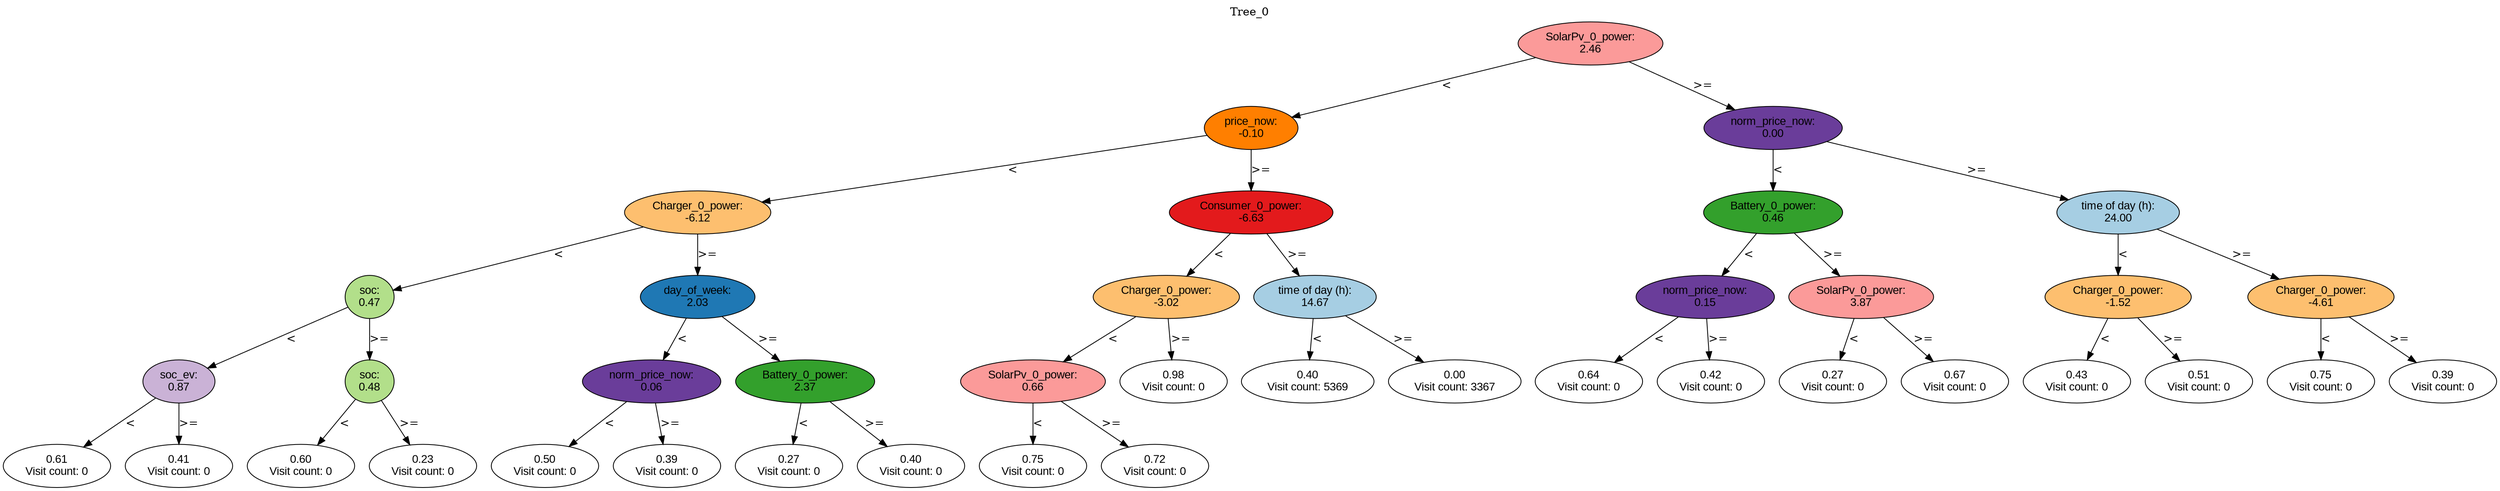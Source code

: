 digraph BST {
    node [fontname="Arial" style=filled colorscheme=paired12];
    0 [ label = "SolarPv_0_power:
2.46" fillcolor=5];
    1 [ label = "price_now:
-0.10" fillcolor=8];
    2 [ label = "Charger_0_power:
-6.12" fillcolor=7];
    3 [ label = "soc:
0.47" fillcolor=3];
    4 [ label = "soc_ev:
0.87" fillcolor=9];
    5 [ label = "0.61
Visit count: 0" fillcolor=white];
    6 [ label = "0.41
Visit count: 0" fillcolor=white];
    7 [ label = "soc:
0.48" fillcolor=3];
    8 [ label = "0.60
Visit count: 0" fillcolor=white];
    9 [ label = "0.23
Visit count: 0" fillcolor=white];
    10 [ label = "day_of_week:
2.03" fillcolor=2];
    11 [ label = "norm_price_now:
0.06" fillcolor=10];
    12 [ label = "0.50
Visit count: 0" fillcolor=white];
    13 [ label = "0.39
Visit count: 0" fillcolor=white];
    14 [ label = "Battery_0_power:
2.37" fillcolor=4];
    15 [ label = "0.27
Visit count: 0" fillcolor=white];
    16 [ label = "0.40
Visit count: 0" fillcolor=white];
    17 [ label = "Consumer_0_power:
-6.63" fillcolor=6];
    18 [ label = "Charger_0_power:
-3.02" fillcolor=7];
    19 [ label = "SolarPv_0_power:
0.66" fillcolor=5];
    20 [ label = "0.75
Visit count: 0" fillcolor=white];
    21 [ label = "0.72
Visit count: 0" fillcolor=white];
    22 [ label = "0.98
Visit count: 0" fillcolor=white];
    23 [ label = "time of day (h):
14.67" fillcolor=1];
    24 [ label = "0.40
Visit count: 5369" fillcolor=white];
    25 [ label = "0.00
Visit count: 3367" fillcolor=white];
    26 [ label = "norm_price_now:
0.00" fillcolor=10];
    27 [ label = "Battery_0_power:
0.46" fillcolor=4];
    28 [ label = "norm_price_now:
0.15" fillcolor=10];
    29 [ label = "0.64
Visit count: 0" fillcolor=white];
    30 [ label = "0.42
Visit count: 0" fillcolor=white];
    31 [ label = "SolarPv_0_power:
3.87" fillcolor=5];
    32 [ label = "0.27
Visit count: 0" fillcolor=white];
    33 [ label = "0.67
Visit count: 0" fillcolor=white];
    34 [ label = "time of day (h):
24.00" fillcolor=1];
    35 [ label = "Charger_0_power:
-1.52" fillcolor=7];
    36 [ label = "0.43
Visit count: 0" fillcolor=white];
    37 [ label = "0.51
Visit count: 0" fillcolor=white];
    38 [ label = "Charger_0_power:
-4.61" fillcolor=7];
    39 [ label = "0.75
Visit count: 0" fillcolor=white];
    40 [ label = "0.39
Visit count: 0" fillcolor=white];

    0  -> 1[ label = "<"];
    0  -> 26[ label = ">="];
    1  -> 2[ label = "<"];
    1  -> 17[ label = ">="];
    2  -> 3[ label = "<"];
    2  -> 10[ label = ">="];
    3  -> 4[ label = "<"];
    3  -> 7[ label = ">="];
    4  -> 5[ label = "<"];
    4  -> 6[ label = ">="];
    7  -> 8[ label = "<"];
    7  -> 9[ label = ">="];
    10  -> 11[ label = "<"];
    10  -> 14[ label = ">="];
    11  -> 12[ label = "<"];
    11  -> 13[ label = ">="];
    14  -> 15[ label = "<"];
    14  -> 16[ label = ">="];
    17  -> 18[ label = "<"];
    17  -> 23[ label = ">="];
    18  -> 19[ label = "<"];
    18  -> 22[ label = ">="];
    19  -> 20[ label = "<"];
    19  -> 21[ label = ">="];
    23  -> 24[ label = "<"];
    23  -> 25[ label = ">="];
    26  -> 27[ label = "<"];
    26  -> 34[ label = ">="];
    27  -> 28[ label = "<"];
    27  -> 31[ label = ">="];
    28  -> 29[ label = "<"];
    28  -> 30[ label = ">="];
    31  -> 32[ label = "<"];
    31  -> 33[ label = ">="];
    34  -> 35[ label = "<"];
    34  -> 38[ label = ">="];
    35  -> 36[ label = "<"];
    35  -> 37[ label = ">="];
    38  -> 39[ label = "<"];
    38  -> 40[ label = ">="];

    labelloc="t";
    label="Tree_0";
}